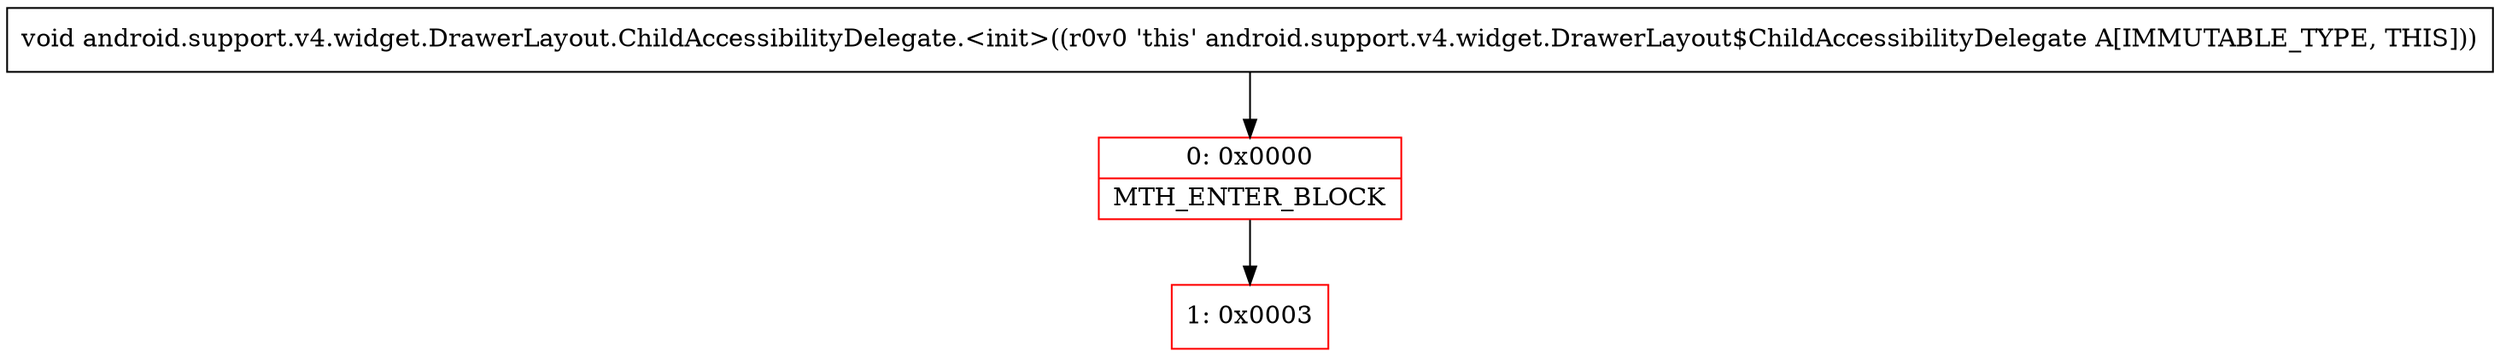 digraph "CFG forandroid.support.v4.widget.DrawerLayout.ChildAccessibilityDelegate.\<init\>()V" {
subgraph cluster_Region_611877 {
label = "R(0)";
node [shape=record,color=blue];
}
Node_0 [shape=record,color=red,label="{0\:\ 0x0000|MTH_ENTER_BLOCK\l}"];
Node_1 [shape=record,color=red,label="{1\:\ 0x0003}"];
MethodNode[shape=record,label="{void android.support.v4.widget.DrawerLayout.ChildAccessibilityDelegate.\<init\>((r0v0 'this' android.support.v4.widget.DrawerLayout$ChildAccessibilityDelegate A[IMMUTABLE_TYPE, THIS])) }"];
MethodNode -> Node_0;
Node_0 -> Node_1;
}


